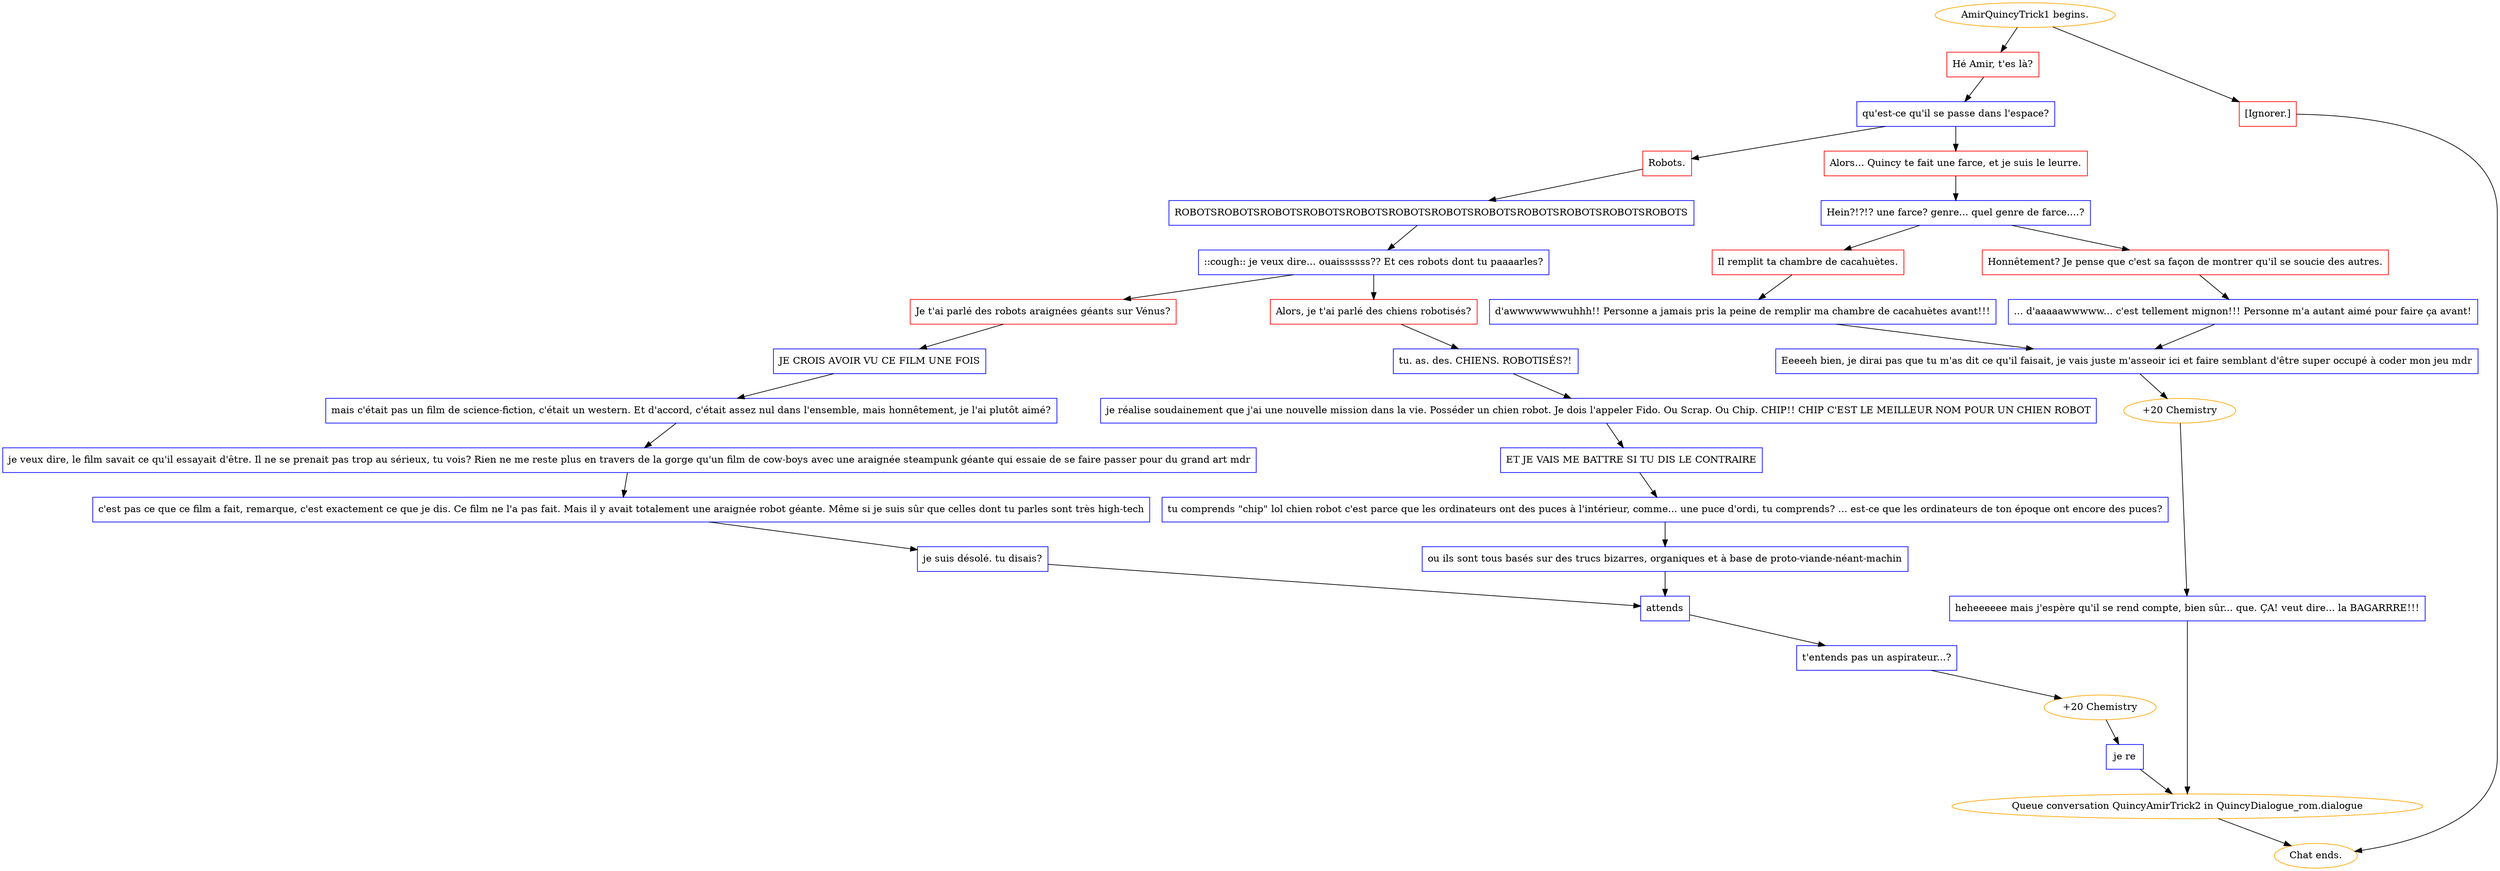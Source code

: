 digraph {
	"AmirQuincyTrick1 begins." [color=orange];
		"AmirQuincyTrick1 begins." -> j390089456;
		"AmirQuincyTrick1 begins." -> j4177999804;
	j390089456 [label="Hé Amir, t'es là?",shape=box,color=red];
		j390089456 -> j978896893;
	j4177999804 [label="[Ignorer.]",shape=box,color=red];
		j4177999804 -> "Chat ends.";
	j978896893 [label="qu'est-ce qu'il se passe dans l'espace?",shape=box,color=blue];
		j978896893 -> j1740949819;
		j978896893 -> j1601528838;
	"Chat ends." [color=orange];
	j1740949819 [label="Robots.",shape=box,color=red];
		j1740949819 -> j1077698729;
	j1601528838 [label="Alors... Quincy te fait une farce, et je suis le leurre.",shape=box,color=red];
		j1601528838 -> j3327610631;
	j1077698729 [label="ROBOTSROBOTSROBOTSROBOTSROBOTSROBOTSROBOTSROBOTSROBOTSROBOTSROBOTSROBOTS",shape=box,color=blue];
		j1077698729 -> j402443876;
	j3327610631 [label="Hein?!?!? une farce? genre... quel genre de farce....?",shape=box,color=blue];
		j3327610631 -> j3805698806;
		j3327610631 -> j2765837481;
	j402443876 [label="::cough:: je veux dire... ouaissssss?? Et ces robots dont tu paaaarles?",shape=box,color=blue];
		j402443876 -> j2823233817;
		j402443876 -> j3900951859;
	j3805698806 [label="Il remplit ta chambre de cacahuètes.",shape=box,color=red];
		j3805698806 -> j1267353236;
	j2765837481 [label="Honnêtement? Je pense que c'est sa façon de montrer qu'il se soucie des autres.",shape=box,color=red];
		j2765837481 -> j993053991;
	j2823233817 [label="Je t'ai parlé des robots araignées géants sur Vénus?",shape=box,color=red];
		j2823233817 -> j3684169296;
	j3900951859 [label="Alors, je t'ai parlé des chiens robotisés?",shape=box,color=red];
		j3900951859 -> j2964522025;
	j1267353236 [label="d'awwwwwwwuhhh!! Personne a jamais pris la peine de remplir ma chambre de cacahuètes avant!!!",shape=box,color=blue];
		j1267353236 -> j1379953493;
	j993053991 [label="... d'aaaaawwwww... c'est tellement mignon!!! Personne m'a autant aimé pour faire ça avant!",shape=box,color=blue];
		j993053991 -> j1379953493;
	j3684169296 [label="JE CROIS AVOIR VU CE FILM UNE FOIS",shape=box,color=blue];
		j3684169296 -> j130020982;
	j2964522025 [label="tu. as. des. CHIENS. ROBOTISÉS?!",shape=box,color=blue];
		j2964522025 -> j756330323;
	j1379953493 [label="Eeeeeh bien, je dirai pas que tu m'as dit ce qu'il faisait, je vais juste m'asseoir ici et faire semblant d'être super occupé à coder mon jeu mdr",shape=box,color=blue];
		j1379953493 -> j2698997532;
	j130020982 [label="mais c'était pas un film de science-fiction, c'était un western. Et d'accord, c'était assez nul dans l'ensemble, mais honnêtement, je l'ai plutôt aimé?",shape=box,color=blue];
		j130020982 -> j2035043796;
	j756330323 [label="je réalise soudainement que j'ai une nouvelle mission dans la vie. Posséder un chien robot. Je dois l'appeler Fido. Ou Scrap. Ou Chip. CHIP!! CHIP C'EST LE MEILLEUR NOM POUR UN CHIEN ROBOT",shape=box,color=blue];
		j756330323 -> j2892401578;
	j2698997532 [label="+20 Chemistry",color=orange];
		j2698997532 -> j1337703798;
	j2035043796 [label="je veux dire, le film savait ce qu'il essayait d'être. Il ne se prenait pas trop au sérieux, tu vois? Rien ne me reste plus en travers de la gorge qu'un film de cow-boys avec une araignée steampunk géante qui essaie de se faire passer pour du grand art mdr",shape=box,color=blue];
		j2035043796 -> j2856007800;
	j2892401578 [label="ET JE VAIS ME BATTRE SI TU DIS LE CONTRAIRE",shape=box,color=blue];
		j2892401578 -> j4205277516;
	j1337703798 [label="heheeeeee mais j'espère qu'il se rend compte, bien sûr... que. ÇA! veut dire... la BAGARRRE!!!",shape=box,color=blue];
		j1337703798 -> "Initiate conversation QuincyAmirTrick2 in QuincyDialogue_rom.dialogue";
	j2856007800 [label="c'est pas ce que ce film a fait, remarque, c'est exactement ce que je dis. Ce film ne l'a pas fait. Mais il y avait totalement une araignée robot géante. Même si je suis sûr que celles dont tu parles sont très high-tech",shape=box,color=blue];
		j2856007800 -> j3933122227;
	j4205277516 [label="tu comprends \"chip\" lol chien robot c'est parce que les ordinateurs ont des puces à l'intérieur, comme... une puce d'ordi, tu comprends? ... est-ce que les ordinateurs de ton époque ont encore des puces?",shape=box,color=blue];
		j4205277516 -> j3719869617;
	"Initiate conversation QuincyAmirTrick2 in QuincyDialogue_rom.dialogue" [label="Queue conversation QuincyAmirTrick2 in QuincyDialogue_rom.dialogue",color=orange];
		"Initiate conversation QuincyAmirTrick2 in QuincyDialogue_rom.dialogue" -> "Chat ends.";
	j3933122227 [label="je suis désolé. tu disais?",shape=box,color=blue];
		j3933122227 -> j4078424372;
	j3719869617 [label="ou ils sont tous basés sur des trucs bizarres, organiques et à base de proto-viande-néant-machin",shape=box,color=blue];
		j3719869617 -> j4078424372;
	j4078424372 [label="attends",shape=box,color=blue];
		j4078424372 -> j2289147582;
	j2289147582 [label="t'entends pas un aspirateur...?",shape=box,color=blue];
		j2289147582 -> j1128236423;
	j1128236423 [label="+20 Chemistry",color=orange];
		j1128236423 -> j1397813112;
	j1397813112 [label="je re",shape=box,color=blue];
		j1397813112 -> "Initiate conversation QuincyAmirTrick2 in QuincyDialogue_rom.dialogue";
}